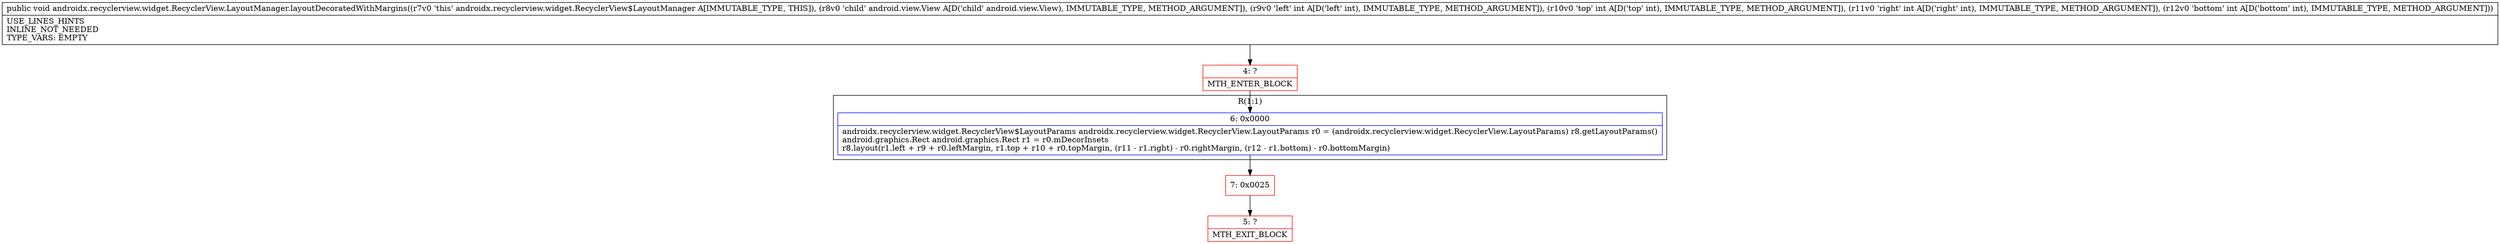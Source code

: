 digraph "CFG forandroidx.recyclerview.widget.RecyclerView.LayoutManager.layoutDecoratedWithMargins(Landroid\/view\/View;IIII)V" {
subgraph cluster_Region_1730124930 {
label = "R(1:1)";
node [shape=record,color=blue];
Node_6 [shape=record,label="{6\:\ 0x0000|androidx.recyclerview.widget.RecyclerView$LayoutParams androidx.recyclerview.widget.RecyclerView.LayoutParams r0 = (androidx.recyclerview.widget.RecyclerView.LayoutParams) r8.getLayoutParams()\landroid.graphics.Rect android.graphics.Rect r1 = r0.mDecorInsets\lr8.layout(r1.left + r9 + r0.leftMargin, r1.top + r10 + r0.topMargin, (r11 \- r1.right) \- r0.rightMargin, (r12 \- r1.bottom) \- r0.bottomMargin)\l}"];
}
Node_4 [shape=record,color=red,label="{4\:\ ?|MTH_ENTER_BLOCK\l}"];
Node_7 [shape=record,color=red,label="{7\:\ 0x0025}"];
Node_5 [shape=record,color=red,label="{5\:\ ?|MTH_EXIT_BLOCK\l}"];
MethodNode[shape=record,label="{public void androidx.recyclerview.widget.RecyclerView.LayoutManager.layoutDecoratedWithMargins((r7v0 'this' androidx.recyclerview.widget.RecyclerView$LayoutManager A[IMMUTABLE_TYPE, THIS]), (r8v0 'child' android.view.View A[D('child' android.view.View), IMMUTABLE_TYPE, METHOD_ARGUMENT]), (r9v0 'left' int A[D('left' int), IMMUTABLE_TYPE, METHOD_ARGUMENT]), (r10v0 'top' int A[D('top' int), IMMUTABLE_TYPE, METHOD_ARGUMENT]), (r11v0 'right' int A[D('right' int), IMMUTABLE_TYPE, METHOD_ARGUMENT]), (r12v0 'bottom' int A[D('bottom' int), IMMUTABLE_TYPE, METHOD_ARGUMENT]))  | USE_LINES_HINTS\lINLINE_NOT_NEEDED\lTYPE_VARS: EMPTY\l}"];
MethodNode -> Node_4;Node_6 -> Node_7;
Node_4 -> Node_6;
Node_7 -> Node_5;
}

